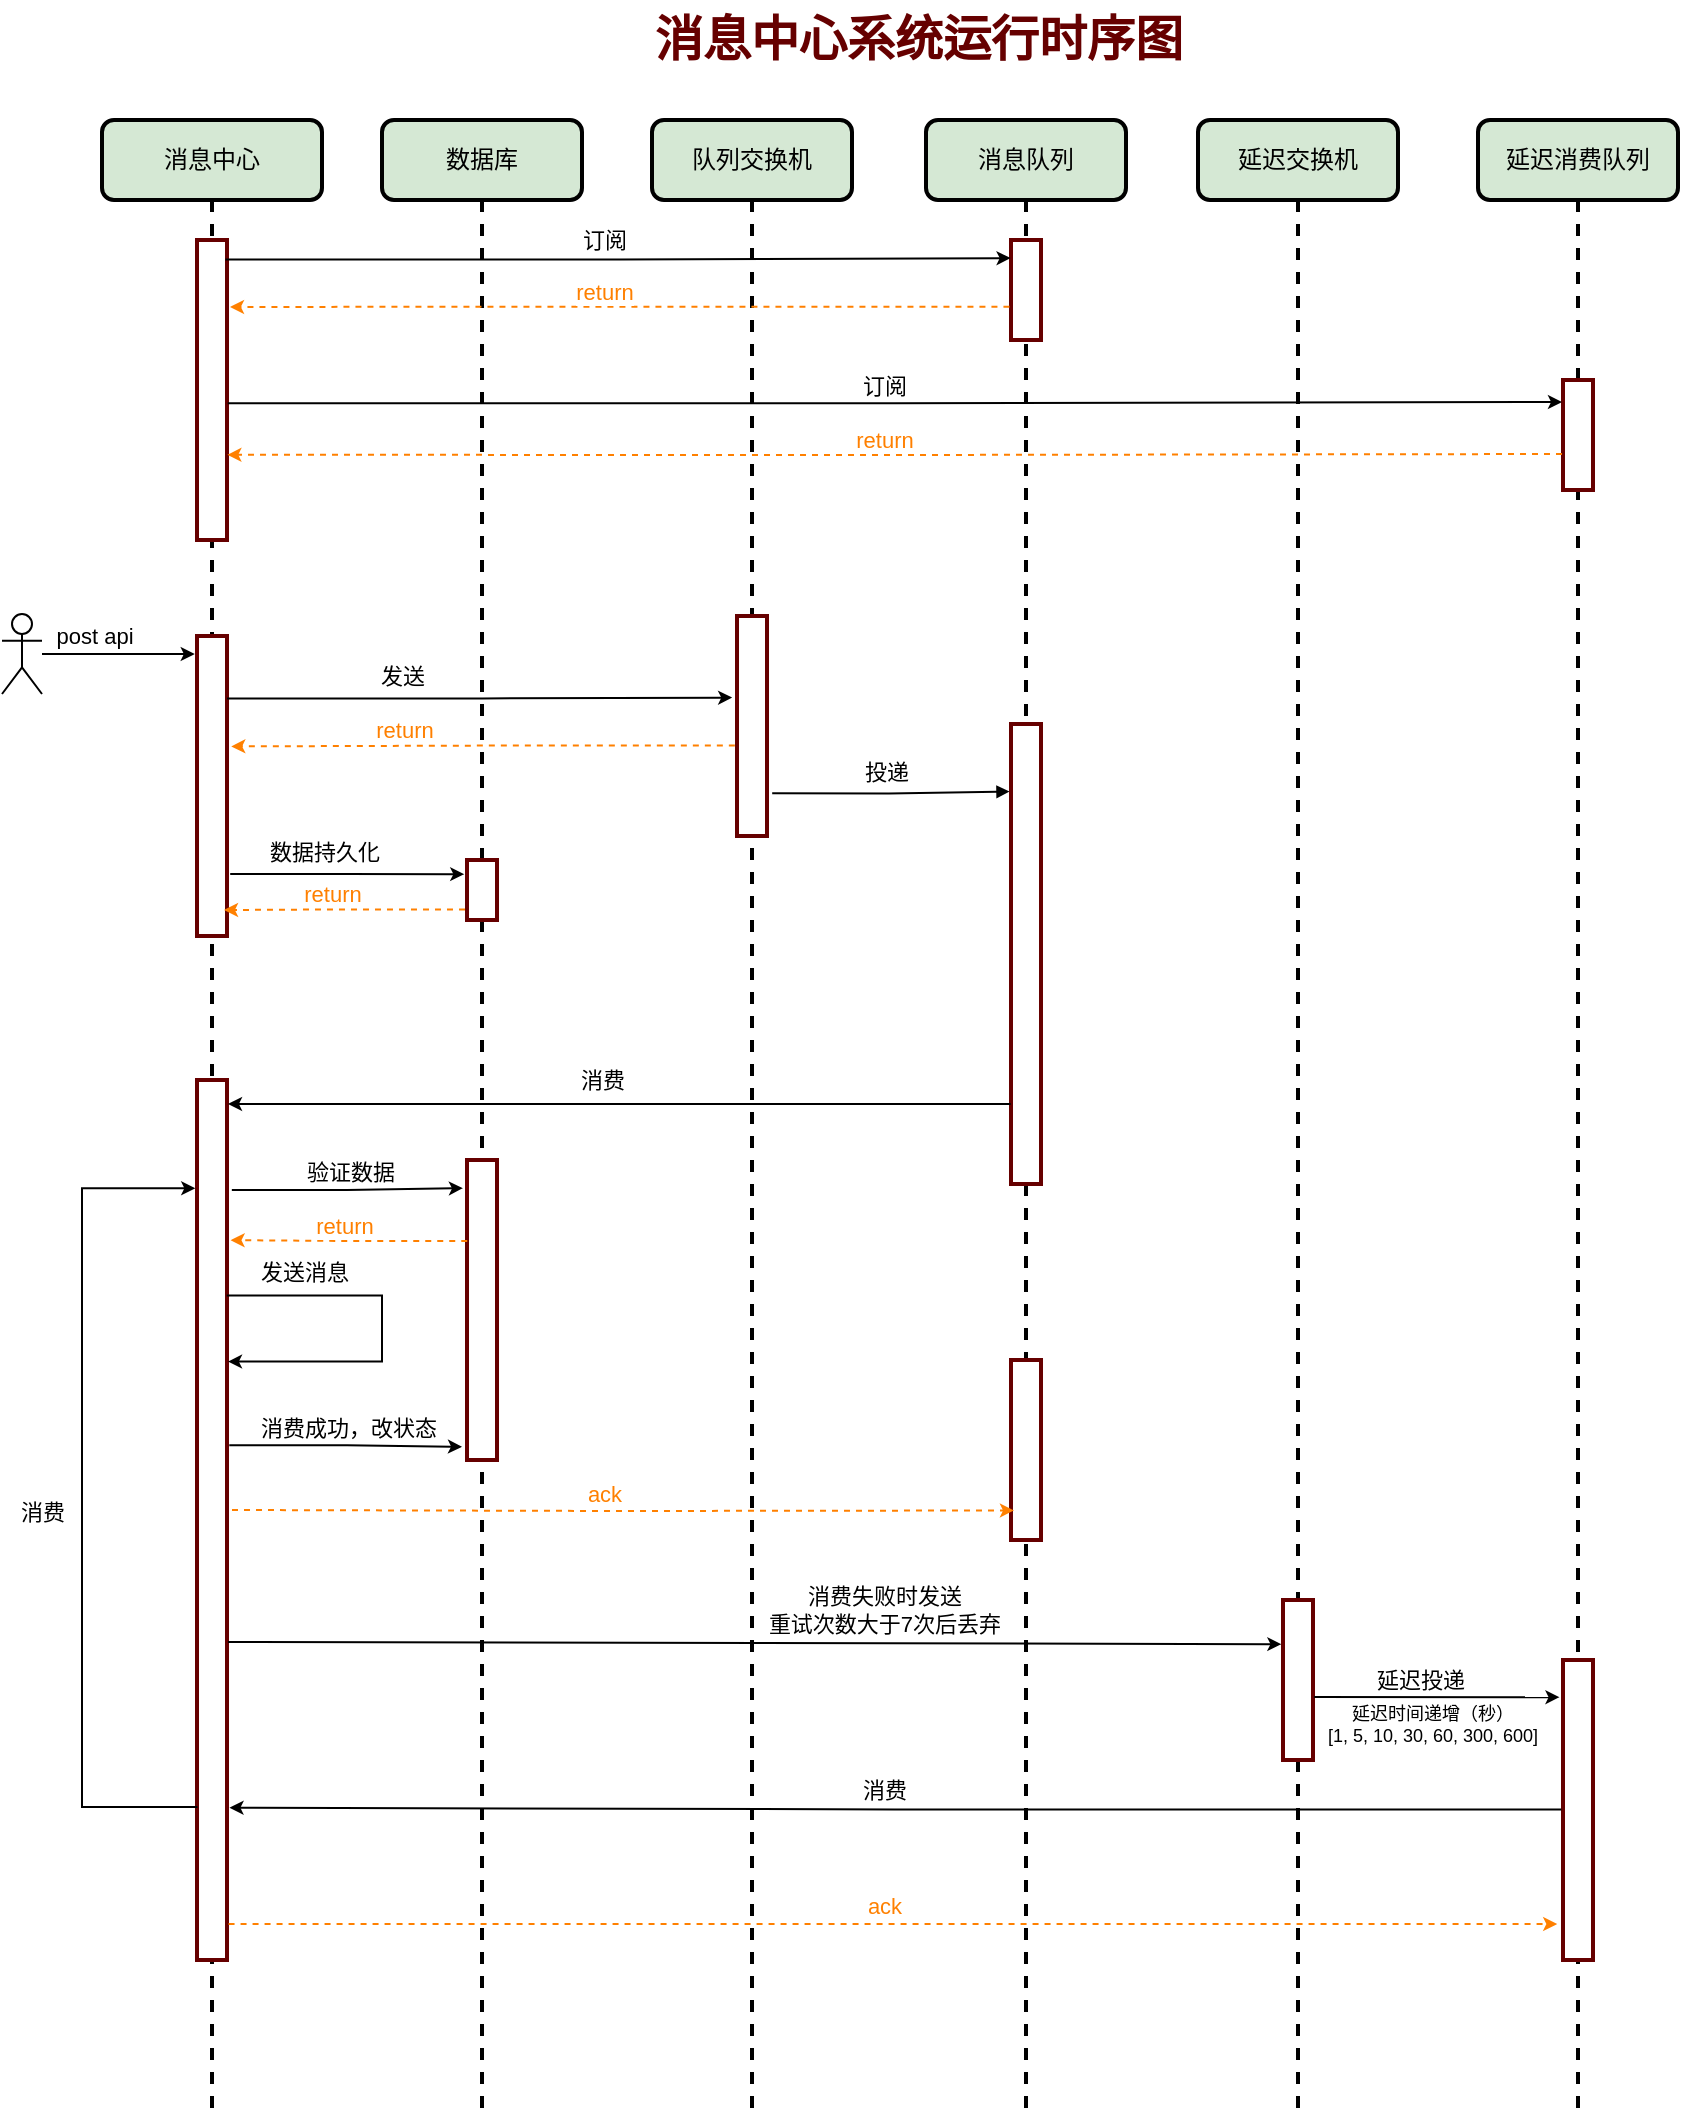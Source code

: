 <mxfile version="24.7.5">
  <diagram name="Page-1" id="13e1069c-82ec-6db2-03f1-153e76fe0fe0">
    <mxGraphModel dx="1151" dy="780" grid="1" gridSize="10" guides="1" tooltips="1" connect="1" arrows="1" fold="1" page="1" pageScale="1" pageWidth="1100" pageHeight="850" background="none" math="0" shadow="0">
      <root>
        <mxCell id="0" />
        <mxCell id="1" parent="0" />
        <mxCell id="7baba1c4bc27f4b0-2" value="数据库&lt;div&gt;&lt;/div&gt;" style="shape=umlLifeline;perimeter=lifelinePerimeter;whiteSpace=wrap;html=1;container=1;collapsible=0;recursiveResize=0;outlineConnect=0;rounded=1;shadow=0;comic=0;labelBackgroundColor=none;strokeWidth=2;fontFamily=Verdana;fontSize=12;align=center;fillColor=#d5e8d4;strokeColor=#000000;" parent="1" vertex="1">
          <mxGeometry x="319" y="80" width="100" height="1000" as="geometry" />
        </mxCell>
        <mxCell id="BXfAYznaGsULarsIRVft-53" value="" style="html=1;points=[];perimeter=orthogonalPerimeter;rounded=0;shadow=0;comic=0;labelBackgroundColor=none;strokeWidth=2;fontFamily=Verdana;fontSize=12;align=center;strokeColor=#660000;" parent="7baba1c4bc27f4b0-2" vertex="1">
          <mxGeometry x="42.5" y="520" width="15" height="150" as="geometry" />
        </mxCell>
        <mxCell id="7baba1c4bc27f4b0-3" value="队列交换机&lt;div&gt;&lt;/div&gt;" style="shape=umlLifeline;perimeter=lifelinePerimeter;whiteSpace=wrap;html=1;container=1;collapsible=0;recursiveResize=0;outlineConnect=0;rounded=1;shadow=0;comic=0;labelBackgroundColor=none;strokeWidth=2;fontFamily=Verdana;fontSize=12;align=center;fillColor=#d5e8d4;strokeColor=#000000;" parent="1" vertex="1">
          <mxGeometry x="454" y="80" width="100" height="1000" as="geometry" />
        </mxCell>
        <mxCell id="BXfAYznaGsULarsIRVft-20" value="" style="html=1;points=[];perimeter=orthogonalPerimeter;rounded=0;shadow=0;comic=0;labelBackgroundColor=none;strokeWidth=2;fontFamily=Verdana;fontSize=12;align=center;strokeColor=#660000;" parent="7baba1c4bc27f4b0-3" vertex="1">
          <mxGeometry x="42.5" y="248" width="15" height="110" as="geometry" />
        </mxCell>
        <mxCell id="7baba1c4bc27f4b0-4" value="消息队列" style="shape=umlLifeline;perimeter=lifelinePerimeter;whiteSpace=wrap;html=1;container=1;collapsible=0;recursiveResize=0;outlineConnect=0;rounded=1;shadow=0;comic=0;labelBackgroundColor=none;strokeWidth=2;fontFamily=Verdana;fontSize=12;align=center;fillColor=#d5e8d4;strokeColor=#000000;" parent="1" vertex="1">
          <mxGeometry x="591" y="80" width="100" height="1000" as="geometry" />
        </mxCell>
        <mxCell id="BXfAYznaGsULarsIRVft-36" value="" style="html=1;points=[];perimeter=orthogonalPerimeter;rounded=0;shadow=0;comic=0;labelBackgroundColor=none;strokeWidth=2;fontFamily=Verdana;fontSize=12;align=center;strokeColor=#660000;" parent="7baba1c4bc27f4b0-4" vertex="1">
          <mxGeometry x="42.5" y="60" width="15" height="50" as="geometry" />
        </mxCell>
        <mxCell id="gTViMCEpSUcnjQQRafXQ-1" value="" style="html=1;points=[];perimeter=orthogonalPerimeter;rounded=0;shadow=0;comic=0;labelBackgroundColor=none;strokeWidth=2;fontFamily=Verdana;fontSize=12;align=center;strokeColor=#660000;" parent="7baba1c4bc27f4b0-4" vertex="1">
          <mxGeometry x="42.5" y="302" width="15" height="230" as="geometry" />
        </mxCell>
        <mxCell id="j7YxcUOI0BDi0nfBE9m6-22" value="" style="html=1;points=[];perimeter=orthogonalPerimeter;rounded=0;shadow=0;comic=0;labelBackgroundColor=none;strokeWidth=2;fontFamily=Verdana;fontSize=12;align=center;strokeColor=#660000;" parent="7baba1c4bc27f4b0-4" vertex="1">
          <mxGeometry x="42.5" y="620" width="15" height="90" as="geometry" />
        </mxCell>
        <mxCell id="7baba1c4bc27f4b0-5" value="延迟交换机" style="shape=umlLifeline;perimeter=lifelinePerimeter;whiteSpace=wrap;html=1;container=1;collapsible=0;recursiveResize=0;outlineConnect=0;rounded=1;shadow=0;comic=0;labelBackgroundColor=none;strokeWidth=2;fontFamily=Verdana;fontSize=12;align=center;fillColor=#d5e8d4;strokeColor=#000000;" parent="1" vertex="1">
          <mxGeometry x="727" y="80" width="100" height="1000" as="geometry" />
        </mxCell>
        <mxCell id="BXfAYznaGsULarsIRVft-39" value="" style="html=1;points=[];perimeter=orthogonalPerimeter;rounded=0;shadow=0;comic=0;labelBackgroundColor=none;strokeWidth=2;fontFamily=Verdana;fontSize=12;align=center;strokeColor=#660000;" parent="7baba1c4bc27f4b0-5" vertex="1">
          <mxGeometry x="42.5" y="740" width="15" height="80" as="geometry" />
        </mxCell>
        <mxCell id="7baba1c4bc27f4b0-6" value="延迟消费队列" style="shape=umlLifeline;perimeter=lifelinePerimeter;whiteSpace=wrap;html=1;container=1;collapsible=0;recursiveResize=0;outlineConnect=0;rounded=1;shadow=0;comic=0;labelBackgroundColor=none;strokeWidth=2;fontFamily=Verdana;fontSize=12;align=center;fillColor=#d5e8d4;strokeColor=#000000;" parent="1" vertex="1">
          <mxGeometry x="867" y="80" width="100" height="1000" as="geometry" />
        </mxCell>
        <mxCell id="BXfAYznaGsULarsIRVft-44" value="" style="html=1;points=[];perimeter=orthogonalPerimeter;rounded=0;shadow=0;comic=0;labelBackgroundColor=none;strokeWidth=2;fontFamily=Verdana;fontSize=12;align=center;strokeColor=#660000;" parent="7baba1c4bc27f4b0-6" vertex="1">
          <mxGeometry x="42.5" y="130" width="15" height="55" as="geometry" />
        </mxCell>
        <mxCell id="BXfAYznaGsULarsIRVft-69" value="" style="html=1;points=[];perimeter=orthogonalPerimeter;rounded=0;shadow=0;comic=0;labelBackgroundColor=none;strokeWidth=2;fontFamily=Verdana;fontSize=12;align=center;strokeColor=#660000;" parent="7baba1c4bc27f4b0-6" vertex="1">
          <mxGeometry x="42.5" y="770" width="15" height="150" as="geometry" />
        </mxCell>
        <mxCell id="7baba1c4bc27f4b0-8" value="消息中心" style="shape=umlLifeline;perimeter=lifelinePerimeter;whiteSpace=wrap;html=1;container=1;collapsible=0;recursiveResize=0;outlineConnect=0;rounded=1;shadow=0;comic=0;labelBackgroundColor=none;strokeWidth=2;fontFamily=Verdana;fontSize=12;align=center;fillColor=#d5e8d4;strokeColor=#000000;" parent="1" vertex="1">
          <mxGeometry x="179" y="80" width="110" height="1000" as="geometry" />
        </mxCell>
        <mxCell id="7baba1c4bc27f4b0-9" value="" style="html=1;points=[];perimeter=orthogonalPerimeter;rounded=0;shadow=0;comic=0;labelBackgroundColor=none;strokeWidth=2;fontFamily=Verdana;fontSize=12;align=center;strokeColor=#660000;" parent="7baba1c4bc27f4b0-8" vertex="1">
          <mxGeometry x="47.5" y="258" width="15" height="150" as="geometry" />
        </mxCell>
        <mxCell id="BXfAYznaGsULarsIRVft-50" value="" style="html=1;points=[];perimeter=orthogonalPerimeter;rounded=0;shadow=0;comic=0;labelBackgroundColor=none;strokeWidth=2;fontFamily=Verdana;fontSize=12;align=center;strokeColor=#660000;" parent="7baba1c4bc27f4b0-8" vertex="1">
          <mxGeometry x="47.5" y="480" width="15" height="440" as="geometry" />
        </mxCell>
        <mxCell id="j7YxcUOI0BDi0nfBE9m6-9" value="" style="html=1;points=[];perimeter=orthogonalPerimeter;rounded=0;shadow=0;comic=0;labelBackgroundColor=none;strokeWidth=2;fontFamily=Verdana;fontSize=12;align=center;strokeColor=#660000;" parent="7baba1c4bc27f4b0-8" vertex="1">
          <mxGeometry x="47.5" y="60" width="15" height="150" as="geometry" />
        </mxCell>
        <mxCell id="j7YxcUOI0BDi0nfBE9m6-15" value="" style="edgeStyle=elbowEdgeStyle;elbow=horizontal;endArrow=classic;html=1;curved=0;rounded=0;endSize=4;startSize=8;exitX=0.991;exitY=0.245;exitDx=0;exitDy=0;exitPerimeter=0;entryX=1.033;entryY=0.32;entryDx=0;entryDy=0;entryPerimeter=0;" parent="7baba1c4bc27f4b0-8" source="BXfAYznaGsULarsIRVft-50" target="BXfAYznaGsULarsIRVft-50" edge="1">
          <mxGeometry width="50" height="50" relative="1" as="geometry">
            <mxPoint x="62.5" y="600" as="sourcePoint" />
            <mxPoint x="62.5" y="624" as="targetPoint" />
            <Array as="points">
              <mxPoint x="140" y="600" />
              <mxPoint x="101" y="687.5" />
            </Array>
          </mxGeometry>
        </mxCell>
        <mxCell id="j7YxcUOI0BDi0nfBE9m6-16" value="发送消息" style="edgeLabel;html=1;align=center;verticalAlign=middle;resizable=0;points=[];" parent="j7YxcUOI0BDi0nfBE9m6-15" vertex="1" connectable="0">
          <mxGeometry x="-0.334" relative="1" as="geometry">
            <mxPoint x="-24" y="-12" as="offset" />
          </mxGeometry>
        </mxCell>
        <mxCell id="j7YxcUOI0BDi0nfBE9m6-20" value="" style="edgeStyle=elbowEdgeStyle;elbow=horizontal;endArrow=classic;html=1;curved=0;rounded=0;endSize=4;startSize=8;exitX=0.016;exitY=0.826;exitDx=0;exitDy=0;exitPerimeter=0;entryX=-0.057;entryY=0.123;entryDx=0;entryDy=0;entryPerimeter=0;" parent="7baba1c4bc27f4b0-8" source="BXfAYznaGsULarsIRVft-50" target="BXfAYznaGsULarsIRVft-50" edge="1">
          <mxGeometry width="50" height="50" relative="1" as="geometry">
            <mxPoint x="90" y="840" as="sourcePoint" />
            <mxPoint x="91" y="873" as="targetPoint" />
            <Array as="points">
              <mxPoint x="-10" y="650" />
              <mxPoint x="129" y="939.5" />
            </Array>
          </mxGeometry>
        </mxCell>
        <mxCell id="j7YxcUOI0BDi0nfBE9m6-21" value="消费" style="edgeLabel;html=1;align=center;verticalAlign=middle;resizable=0;points=[];" parent="j7YxcUOI0BDi0nfBE9m6-20" vertex="1" connectable="0">
          <mxGeometry x="-0.334" relative="1" as="geometry">
            <mxPoint x="-20" y="-64" as="offset" />
          </mxGeometry>
        </mxCell>
        <mxCell id="BXfAYznaGsULarsIRVft-1" value="" style="shape=umlActor;verticalLabelPosition=bottom;verticalAlign=top;html=1;outlineConnect=0;" parent="1" vertex="1">
          <mxGeometry x="129" y="327" width="20" height="40" as="geometry" />
        </mxCell>
        <mxCell id="BXfAYznaGsULarsIRVft-23" value="" style="elbow=vertical;endArrow=classic;html=1;rounded=0;endSize=4;startSize=8;entryX=-0.074;entryY=0.06;entryDx=0;entryDy=0;entryPerimeter=0;edgeStyle=orthogonalEdgeStyle;" parent="1" source="BXfAYznaGsULarsIRVft-1" target="7baba1c4bc27f4b0-9" edge="1">
          <mxGeometry width="50" height="50" relative="1" as="geometry">
            <mxPoint x="372" y="383" as="sourcePoint" />
            <mxPoint x="209" y="348" as="targetPoint" />
          </mxGeometry>
        </mxCell>
        <mxCell id="BXfAYznaGsULarsIRVft-24" value="post api" style="edgeLabel;html=1;align=center;verticalAlign=middle;resizable=0;points=[];" parent="BXfAYznaGsULarsIRVft-23" vertex="1" connectable="0">
          <mxGeometry x="-0.334" relative="1" as="geometry">
            <mxPoint y="-9" as="offset" />
          </mxGeometry>
        </mxCell>
        <mxCell id="BXfAYznaGsULarsIRVft-29" value="" style="elbow=vertical;endArrow=classic;html=1;rounded=0;endSize=4;startSize=8;fillColor=#ffe6cc;strokeColor=#FF8000;dashed=1;entryX=1.142;entryY=0.368;entryDx=0;entryDy=0;entryPerimeter=0;edgeStyle=orthogonalEdgeStyle;exitX=-0.072;exitY=0.589;exitDx=0;exitDy=0;exitPerimeter=0;" parent="1" source="BXfAYznaGsULarsIRVft-20" target="7baba1c4bc27f4b0-9" edge="1">
          <mxGeometry width="50" height="50" relative="1" as="geometry">
            <mxPoint x="495" y="473" as="sourcePoint" />
            <mxPoint x="492.5" y="498" as="targetPoint" />
          </mxGeometry>
        </mxCell>
        <mxCell id="BXfAYznaGsULarsIRVft-30" value="return" style="edgeLabel;html=1;align=center;verticalAlign=middle;resizable=0;points=[];fontColor=#FF8000;" parent="BXfAYznaGsULarsIRVft-29" vertex="1" connectable="0">
          <mxGeometry x="-0.334" relative="1" as="geometry">
            <mxPoint x="-82" y="-8" as="offset" />
          </mxGeometry>
        </mxCell>
        <mxCell id="BXfAYznaGsULarsIRVft-34" value="" style="elbow=vertical;endArrow=block;html=1;rounded=0;endSize=4;startSize=8;endFill=1;entryX=-0.05;entryY=0.147;entryDx=0;entryDy=0;entryPerimeter=0;edgeStyle=orthogonalEdgeStyle;exitX=1.173;exitY=0.806;exitDx=0;exitDy=0;exitPerimeter=0;" parent="1" source="BXfAYznaGsULarsIRVft-20" target="gTViMCEpSUcnjQQRafXQ-1" edge="1">
          <mxGeometry width="50" height="50" relative="1" as="geometry">
            <mxPoint x="530" y="484" as="sourcePoint" />
            <mxPoint x="599" y="518" as="targetPoint" />
          </mxGeometry>
        </mxCell>
        <mxCell id="j7YxcUOI0BDi0nfBE9m6-10" value="投递" style="edgeLabel;html=1;align=center;verticalAlign=middle;resizable=0;points=[];" parent="BXfAYznaGsULarsIRVft-34" vertex="1" connectable="0">
          <mxGeometry x="-0.043" y="1" relative="1" as="geometry">
            <mxPoint y="-10" as="offset" />
          </mxGeometry>
        </mxCell>
        <mxCell id="BXfAYznaGsULarsIRVft-40" value="" style="elbow=vertical;endArrow=classic;html=1;rounded=0;endSize=4;startSize=8;entryX=-0.014;entryY=0.181;entryDx=0;entryDy=0;entryPerimeter=0;edgeStyle=orthogonalEdgeStyle;exitX=0.948;exitY=0.065;exitDx=0;exitDy=0;exitPerimeter=0;" parent="1" source="j7YxcUOI0BDi0nfBE9m6-9" target="BXfAYznaGsULarsIRVft-36" edge="1">
          <mxGeometry width="50" height="50" relative="1" as="geometry">
            <mxPoint x="799" y="368" as="sourcePoint" />
            <mxPoint x="671" y="530" as="targetPoint" />
          </mxGeometry>
        </mxCell>
        <mxCell id="BXfAYznaGsULarsIRVft-41" value="订阅" style="edgeLabel;html=1;align=center;verticalAlign=middle;resizable=0;points=[];" parent="BXfAYznaGsULarsIRVft-40" vertex="1" connectable="0">
          <mxGeometry x="-0.334" relative="1" as="geometry">
            <mxPoint x="58" y="-10" as="offset" />
          </mxGeometry>
        </mxCell>
        <mxCell id="BXfAYznaGsULarsIRVft-42" value="" style="elbow=vertical;endArrow=classic;html=1;rounded=0;endSize=4;startSize=8;fillColor=#ffe6cc;strokeColor=#FF8000;dashed=1;entryX=1.1;entryY=0.223;entryDx=0;entryDy=0;entryPerimeter=0;exitX=-0.052;exitY=0.667;exitDx=0;exitDy=0;exitPerimeter=0;edgeStyle=orthogonalEdgeStyle;" parent="1" source="BXfAYznaGsULarsIRVft-36" target="j7YxcUOI0BDi0nfBE9m6-9" edge="1">
          <mxGeometry width="50" height="50" relative="1" as="geometry">
            <mxPoint x="679" y="602" as="sourcePoint" />
            <mxPoint x="546" y="556" as="targetPoint" />
          </mxGeometry>
        </mxCell>
        <mxCell id="BXfAYznaGsULarsIRVft-43" value="return" style="edgeLabel;html=1;align=center;verticalAlign=middle;resizable=0;points=[];fontColor=#FF8000;" parent="BXfAYznaGsULarsIRVft-42" vertex="1" connectable="0">
          <mxGeometry x="-0.334" relative="1" as="geometry">
            <mxPoint x="-73" y="-8" as="offset" />
          </mxGeometry>
        </mxCell>
        <mxCell id="BXfAYznaGsULarsIRVft-45" value="" style="elbow=vertical;endArrow=classic;html=1;rounded=0;endSize=4;startSize=8;exitX=1.025;exitY=0.544;exitDx=0;exitDy=0;exitPerimeter=0;edgeStyle=orthogonalEdgeStyle;" parent="1" source="j7YxcUOI0BDi0nfBE9m6-9" edge="1">
          <mxGeometry width="50" height="50" relative="1" as="geometry">
            <mxPoint x="939" y="628" as="sourcePoint" />
            <mxPoint x="909" y="221" as="targetPoint" />
          </mxGeometry>
        </mxCell>
        <mxCell id="BXfAYznaGsULarsIRVft-46" value="订阅" style="edgeLabel;html=1;align=center;verticalAlign=middle;resizable=0;points=[];" parent="BXfAYznaGsULarsIRVft-45" vertex="1" connectable="0">
          <mxGeometry x="-0.334" relative="1" as="geometry">
            <mxPoint x="106" y="-9" as="offset" />
          </mxGeometry>
        </mxCell>
        <mxCell id="BXfAYznaGsULarsIRVft-47" value="" style="elbow=vertical;endArrow=classic;html=1;rounded=0;endSize=4;startSize=8;fillColor=#ffe6cc;strokeColor=#FF8000;dashed=1;entryX=1.011;entryY=0.716;entryDx=0;entryDy=0;entryPerimeter=0;edgeStyle=orthogonalEdgeStyle;" parent="1" target="j7YxcUOI0BDi0nfBE9m6-9" edge="1">
          <mxGeometry width="50" height="50" relative="1" as="geometry">
            <mxPoint x="909" y="247" as="sourcePoint" />
            <mxPoint x="941" y="451" as="targetPoint" />
          </mxGeometry>
        </mxCell>
        <mxCell id="BXfAYznaGsULarsIRVft-48" value="return" style="edgeLabel;html=1;align=center;verticalAlign=middle;resizable=0;points=[];fontColor=#FF8000;" parent="BXfAYznaGsULarsIRVft-47" vertex="1" connectable="0">
          <mxGeometry x="-0.334" relative="1" as="geometry">
            <mxPoint x="-117" y="-8" as="offset" />
          </mxGeometry>
        </mxCell>
        <mxCell id="BXfAYznaGsULarsIRVft-55" value="" style="elbow=vertical;endArrow=classic;html=1;rounded=0;endSize=4;startSize=8;entryX=-0.136;entryY=0.094;entryDx=0;entryDy=0;entryPerimeter=0;exitX=1.161;exitY=0.125;exitDx=0;exitDy=0;exitPerimeter=0;edgeStyle=orthogonalEdgeStyle;" parent="1" source="BXfAYznaGsULarsIRVft-50" target="BXfAYznaGsULarsIRVft-53" edge="1">
          <mxGeometry width="50" height="50" relative="1" as="geometry">
            <mxPoint x="239" y="718" as="sourcePoint" />
            <mxPoint x="366.5" y="718" as="targetPoint" />
          </mxGeometry>
        </mxCell>
        <mxCell id="BXfAYznaGsULarsIRVft-56" value="验证数据" style="edgeLabel;html=1;align=center;verticalAlign=middle;resizable=0;points=[];" parent="BXfAYznaGsULarsIRVft-55" vertex="1" connectable="0">
          <mxGeometry x="-0.334" relative="1" as="geometry">
            <mxPoint x="20" y="-9" as="offset" />
          </mxGeometry>
        </mxCell>
        <mxCell id="BXfAYznaGsULarsIRVft-64" value="" style="elbow=vertical;endArrow=classic;html=1;rounded=0;endSize=4;startSize=8;entryX=-0.054;entryY=0.276;entryDx=0;entryDy=0;entryPerimeter=0;edgeStyle=orthogonalEdgeStyle;" parent="1" target="BXfAYznaGsULarsIRVft-39" edge="1">
          <mxGeometry width="50" height="50" relative="1" as="geometry">
            <mxPoint x="242" y="841" as="sourcePoint" />
            <mxPoint x="709" y="800" as="targetPoint" />
          </mxGeometry>
        </mxCell>
        <mxCell id="BXfAYznaGsULarsIRVft-65" value="消费失败时发送&lt;div&gt;重试次数大于7次后丢弃&lt;/div&gt;" style="edgeLabel;html=1;align=center;verticalAlign=middle;resizable=0;points=[];" parent="BXfAYznaGsULarsIRVft-64" vertex="1" connectable="0">
          <mxGeometry x="-0.334" relative="1" as="geometry">
            <mxPoint x="152" y="-17" as="offset" />
          </mxGeometry>
        </mxCell>
        <mxCell id="BXfAYznaGsULarsIRVft-70" value="" style="elbow=vertical;endArrow=classic;html=1;rounded=0;endSize=4;startSize=8;exitX=1.04;exitY=0.607;exitDx=0;exitDy=0;exitPerimeter=0;edgeStyle=orthogonalEdgeStyle;entryX=-0.117;entryY=0.124;entryDx=0;entryDy=0;entryPerimeter=0;" parent="1" source="BXfAYznaGsULarsIRVft-39" target="BXfAYznaGsULarsIRVft-69" edge="1">
          <mxGeometry width="50" height="50" relative="1" as="geometry">
            <mxPoint x="817.37" y="885.48" as="sourcePoint" />
            <mxPoint x="909" y="870" as="targetPoint" />
          </mxGeometry>
        </mxCell>
        <mxCell id="j7YxcUOI0BDi0nfBE9m6-17" value="延迟投递" style="edgeLabel;html=1;align=center;verticalAlign=middle;resizable=0;points=[];" parent="BXfAYznaGsULarsIRVft-70" vertex="1" connectable="0">
          <mxGeometry x="-0.358" y="-2" relative="1" as="geometry">
            <mxPoint x="13" y="-11" as="offset" />
          </mxGeometry>
        </mxCell>
        <mxCell id="bq_vsfboHtKmCdRXL3TK-3" value="&lt;div&gt;延迟时间递增（秒）&lt;/div&gt;[1, 5, 10, 30, 60, 300, 600]" style="edgeLabel;html=1;align=center;verticalAlign=middle;resizable=0;points=[];fontSize=9;" vertex="1" connectable="0" parent="BXfAYznaGsULarsIRVft-70">
          <mxGeometry x="-0.077" y="-1" relative="1" as="geometry">
            <mxPoint x="2" y="12" as="offset" />
          </mxGeometry>
        </mxCell>
        <mxCell id="BXfAYznaGsULarsIRVft-72" value="" style="edgeStyle=orthogonalEdgeStyle;elbow=horizontal;endArrow=classic;html=1;rounded=0;endSize=4;startSize=8;exitX=-0.054;exitY=0.498;exitDx=0;exitDy=0;exitPerimeter=0;entryX=1.083;entryY=0.827;entryDx=0;entryDy=0;entryPerimeter=0;" parent="1" source="BXfAYznaGsULarsIRVft-69" target="BXfAYznaGsULarsIRVft-50" edge="1">
          <mxGeometry width="50" height="50" relative="1" as="geometry">
            <mxPoint x="956.5" y="898" as="sourcePoint" />
            <mxPoint x="956.5" y="922" as="targetPoint" />
          </mxGeometry>
        </mxCell>
        <mxCell id="BXfAYznaGsULarsIRVft-73" value="消费" style="edgeLabel;html=1;align=center;verticalAlign=middle;resizable=0;points=[];" parent="BXfAYznaGsULarsIRVft-72" vertex="1" connectable="0">
          <mxGeometry x="-0.334" relative="1" as="geometry">
            <mxPoint x="-117" y="-10" as="offset" />
          </mxGeometry>
        </mxCell>
        <mxCell id="BXfAYznaGsULarsIRVft-76" value="消息中心系统运行时序图" style="text;strokeColor=none;fillColor=none;html=1;fontSize=24;fontStyle=1;verticalAlign=middle;align=center;fontColor=#660000;" parent="1" vertex="1">
          <mxGeometry x="536.5" y="20" width="100" height="40" as="geometry" />
        </mxCell>
        <mxCell id="j7YxcUOI0BDi0nfBE9m6-3" value="" style="edgeStyle=orthogonalEdgeStyle;elbow=horizontal;endArrow=classic;html=1;rounded=0;endSize=4;startSize=8;exitX=1.107;exitY=0.793;exitDx=0;exitDy=0;exitPerimeter=0;entryX=-0.091;entryY=0.236;entryDx=0;entryDy=0;entryPerimeter=0;" parent="1" source="7baba1c4bc27f4b0-9" target="BXfAYznaGsULarsIRVft-21" edge="1">
          <mxGeometry width="50" height="50" relative="1" as="geometry">
            <mxPoint x="251" y="545" as="sourcePoint" />
            <mxPoint x="359" y="405" as="targetPoint" />
          </mxGeometry>
        </mxCell>
        <mxCell id="j7YxcUOI0BDi0nfBE9m6-4" value="数据持久化" style="edgeLabel;html=1;align=center;verticalAlign=middle;resizable=0;points=[];" parent="j7YxcUOI0BDi0nfBE9m6-3" vertex="1" connectable="0">
          <mxGeometry x="-0.334" relative="1" as="geometry">
            <mxPoint x="8" y="-11" as="offset" />
          </mxGeometry>
        </mxCell>
        <mxCell id="j7YxcUOI0BDi0nfBE9m6-5" value="" style="elbow=vertical;endArrow=classic;html=1;rounded=0;endSize=4;startSize=8;fillColor=#ffe6cc;strokeColor=#FF8000;dashed=1;exitX=-0.067;exitY=0.823;exitDx=0;exitDy=0;exitPerimeter=0;edgeStyle=orthogonalEdgeStyle;" parent="1" source="BXfAYznaGsULarsIRVft-21" edge="1">
          <mxGeometry width="50" height="50" relative="1" as="geometry">
            <mxPoint x="566" y="547" as="sourcePoint" />
            <mxPoint x="240" y="475" as="targetPoint" />
          </mxGeometry>
        </mxCell>
        <mxCell id="j7YxcUOI0BDi0nfBE9m6-6" value="return" style="edgeLabel;html=1;align=center;verticalAlign=middle;resizable=0;points=[];fontColor=#FF8000;" parent="j7YxcUOI0BDi0nfBE9m6-5" vertex="1" connectable="0">
          <mxGeometry x="-0.334" relative="1" as="geometry">
            <mxPoint x="-26" y="-8" as="offset" />
          </mxGeometry>
        </mxCell>
        <mxCell id="BXfAYznaGsULarsIRVft-51" value="" style="edgeStyle=orthogonalEdgeStyle;elbow=horizontal;endArrow=classic;html=1;rounded=0;endSize=4;startSize=8;exitX=-0.011;exitY=0.826;exitDx=0;exitDy=0;exitPerimeter=0;" parent="1" source="gTViMCEpSUcnjQQRafXQ-1" edge="1">
          <mxGeometry width="50" height="50" relative="1" as="geometry">
            <mxPoint x="241.5" y="638" as="sourcePoint" />
            <mxPoint x="242" y="572" as="targetPoint" />
          </mxGeometry>
        </mxCell>
        <mxCell id="BXfAYznaGsULarsIRVft-52" value="消费" style="edgeLabel;html=1;align=center;verticalAlign=middle;resizable=0;points=[];" parent="BXfAYznaGsULarsIRVft-51" vertex="1" connectable="0">
          <mxGeometry x="-0.334" relative="1" as="geometry">
            <mxPoint x="-74" y="-12" as="offset" />
          </mxGeometry>
        </mxCell>
        <mxCell id="j7YxcUOI0BDi0nfBE9m6-12" value="" style="elbow=vertical;endArrow=classic;html=1;rounded=0;endSize=4;startSize=8;fillColor=#ffe6cc;strokeColor=#FF8000;dashed=1;entryX=1.119;entryY=0.182;entryDx=0;entryDy=0;entryPerimeter=0;edgeStyle=orthogonalEdgeStyle;exitX=0.008;exitY=0.27;exitDx=0;exitDy=0;exitPerimeter=0;" parent="1" source="BXfAYznaGsULarsIRVft-53" target="BXfAYznaGsULarsIRVft-50" edge="1">
          <mxGeometry width="50" height="50" relative="1" as="geometry">
            <mxPoint x="507" y="493" as="sourcePoint" />
            <mxPoint x="251" y="492" as="targetPoint" />
          </mxGeometry>
        </mxCell>
        <mxCell id="j7YxcUOI0BDi0nfBE9m6-13" value="return" style="edgeLabel;html=1;align=center;verticalAlign=middle;resizable=0;points=[];fontColor=#FF8000;" parent="j7YxcUOI0BDi0nfBE9m6-12" vertex="1" connectable="0">
          <mxGeometry x="-0.334" relative="1" as="geometry">
            <mxPoint x="-22" y="-8" as="offset" />
          </mxGeometry>
        </mxCell>
        <mxCell id="BXfAYznaGsULarsIRVft-58" value="" style="elbow=vertical;endArrow=classic;html=1;rounded=0;endSize=4;startSize=8;entryX=-0.167;entryY=0.956;entryDx=0;entryDy=0;entryPerimeter=0;exitX=1.076;exitY=0.415;exitDx=0;exitDy=0;exitPerimeter=0;edgeStyle=orthogonalEdgeStyle;" parent="1" source="BXfAYznaGsULarsIRVft-50" target="BXfAYznaGsULarsIRVft-53" edge="1">
          <mxGeometry width="50" height="50" relative="1" as="geometry">
            <mxPoint x="376.5" y="748" as="sourcePoint" />
            <mxPoint x="494.5" y="748" as="targetPoint" />
          </mxGeometry>
        </mxCell>
        <mxCell id="BXfAYznaGsULarsIRVft-59" value="消费成功，改状态" style="edgeLabel;html=1;align=center;verticalAlign=middle;resizable=0;points=[];" parent="BXfAYznaGsULarsIRVft-58" vertex="1" connectable="0">
          <mxGeometry x="-0.334" relative="1" as="geometry">
            <mxPoint x="20" y="-9" as="offset" />
          </mxGeometry>
        </mxCell>
        <mxCell id="j7YxcUOI0BDi0nfBE9m6-23" value="" style="elbow=vertical;endArrow=classic;html=1;rounded=0;endSize=4;startSize=8;entryX=0.1;entryY=0.836;entryDx=0;entryDy=0;entryPerimeter=0;edgeStyle=orthogonalEdgeStyle;dashed=1;fillColor=#fff2cc;strokeColor=#FF8000;" parent="1" target="j7YxcUOI0BDi0nfBE9m6-22" edge="1">
          <mxGeometry width="50" height="50" relative="1" as="geometry">
            <mxPoint x="244" y="775" as="sourcePoint" />
            <mxPoint x="369" y="753" as="targetPoint" />
          </mxGeometry>
        </mxCell>
        <mxCell id="j7YxcUOI0BDi0nfBE9m6-24" value="ack" style="edgeLabel;html=1;align=center;verticalAlign=middle;resizable=0;points=[];fontColor=#FF8000;" parent="j7YxcUOI0BDi0nfBE9m6-23" vertex="1" connectable="0">
          <mxGeometry x="-0.334" relative="1" as="geometry">
            <mxPoint x="55" y="-9" as="offset" />
          </mxGeometry>
        </mxCell>
        <mxCell id="j7YxcUOI0BDi0nfBE9m6-25" value="" style="elbow=vertical;endArrow=classic;html=1;rounded=0;endSize=4;startSize=8;edgeStyle=orthogonalEdgeStyle;exitX=1.052;exitY=0.959;exitDx=0;exitDy=0;exitPerimeter=0;entryX=-0.192;entryY=0.88;entryDx=0;entryDy=0;entryPerimeter=0;dashed=1;fillColor=#fff2cc;strokeColor=#FF8000;" parent="1" source="BXfAYznaGsULarsIRVft-50" target="BXfAYznaGsULarsIRVft-69" edge="1">
          <mxGeometry width="50" height="50" relative="1" as="geometry">
            <mxPoint x="254" y="785" as="sourcePoint" />
            <mxPoint x="590" y="950" as="targetPoint" />
          </mxGeometry>
        </mxCell>
        <mxCell id="j7YxcUOI0BDi0nfBE9m6-26" value="ack" style="edgeLabel;html=1;align=center;verticalAlign=middle;resizable=0;points=[];fontColor=#FF8000;" parent="j7YxcUOI0BDi0nfBE9m6-25" vertex="1" connectable="0">
          <mxGeometry x="-0.334" relative="1" as="geometry">
            <mxPoint x="106" y="-9" as="offset" />
          </mxGeometry>
        </mxCell>
        <mxCell id="bq_vsfboHtKmCdRXL3TK-1" value="" style="edgeStyle=orthogonalEdgeStyle;elbow=horizontal;endArrow=classic;html=1;rounded=0;endSize=4;startSize=8;exitX=1.002;exitY=0.208;exitDx=0;exitDy=0;exitPerimeter=0;entryX=-0.161;entryY=0.371;entryDx=0;entryDy=0;entryPerimeter=0;" edge="1" parent="1" source="7baba1c4bc27f4b0-9" target="BXfAYznaGsULarsIRVft-20">
          <mxGeometry width="50" height="50" relative="1" as="geometry">
            <mxPoint x="241" y="461" as="sourcePoint" />
            <mxPoint x="495" y="361" as="targetPoint" />
          </mxGeometry>
        </mxCell>
        <mxCell id="bq_vsfboHtKmCdRXL3TK-2" value="发送" style="edgeLabel;html=1;align=center;verticalAlign=middle;resizable=0;points=[];" vertex="1" connectable="0" parent="bq_vsfboHtKmCdRXL3TK-1">
          <mxGeometry x="-0.334" relative="1" as="geometry">
            <mxPoint x="3" y="-11" as="offset" />
          </mxGeometry>
        </mxCell>
        <mxCell id="BXfAYznaGsULarsIRVft-21" value="" style="html=1;points=[];perimeter=orthogonalPerimeter;rounded=0;shadow=0;comic=0;labelBackgroundColor=none;strokeWidth=2;fontFamily=Verdana;fontSize=12;align=center;strokeColor=#660000;" parent="1" vertex="1">
          <mxGeometry x="361.5" y="450" width="15" height="30" as="geometry" />
        </mxCell>
      </root>
    </mxGraphModel>
  </diagram>
</mxfile>
